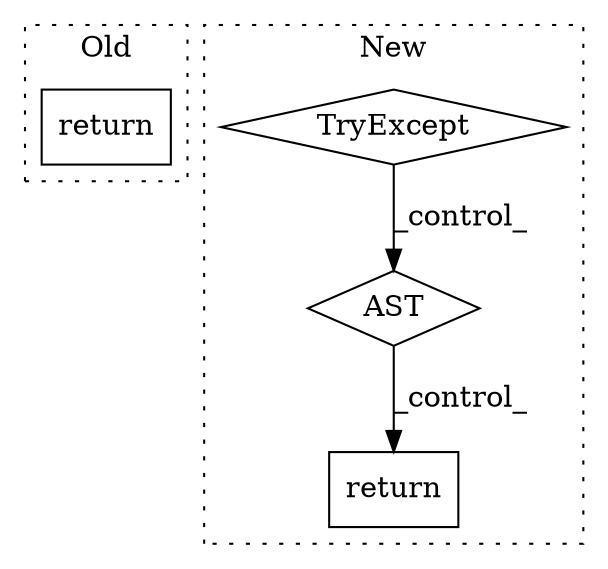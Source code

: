digraph G {
subgraph cluster0 {
1 [label="return" a="93" s="5991" l="7" shape="box"];
label = "Old";
style="dotted";
}
subgraph cluster1 {
2 [label="TryExcept" a="71" s="7294" l="17" shape="diamond"];
3 [label="AST" a="2" s="7345,0" l="7,0" shape="diamond"];
4 [label="return" a="93" s="7385" l="7" shape="box"];
label = "New";
style="dotted";
}
2 -> 3 [label="_control_"];
3 -> 4 [label="_control_"];
}
